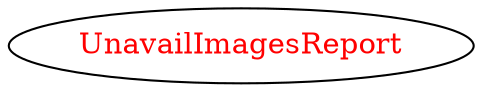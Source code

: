 digraph dependencyGraph {
 concentrate=true;
 ranksep="2.0";
 rankdir="LR"; 
 splines="ortho";
"UnavailImagesReport" [fontcolor="red"];
}